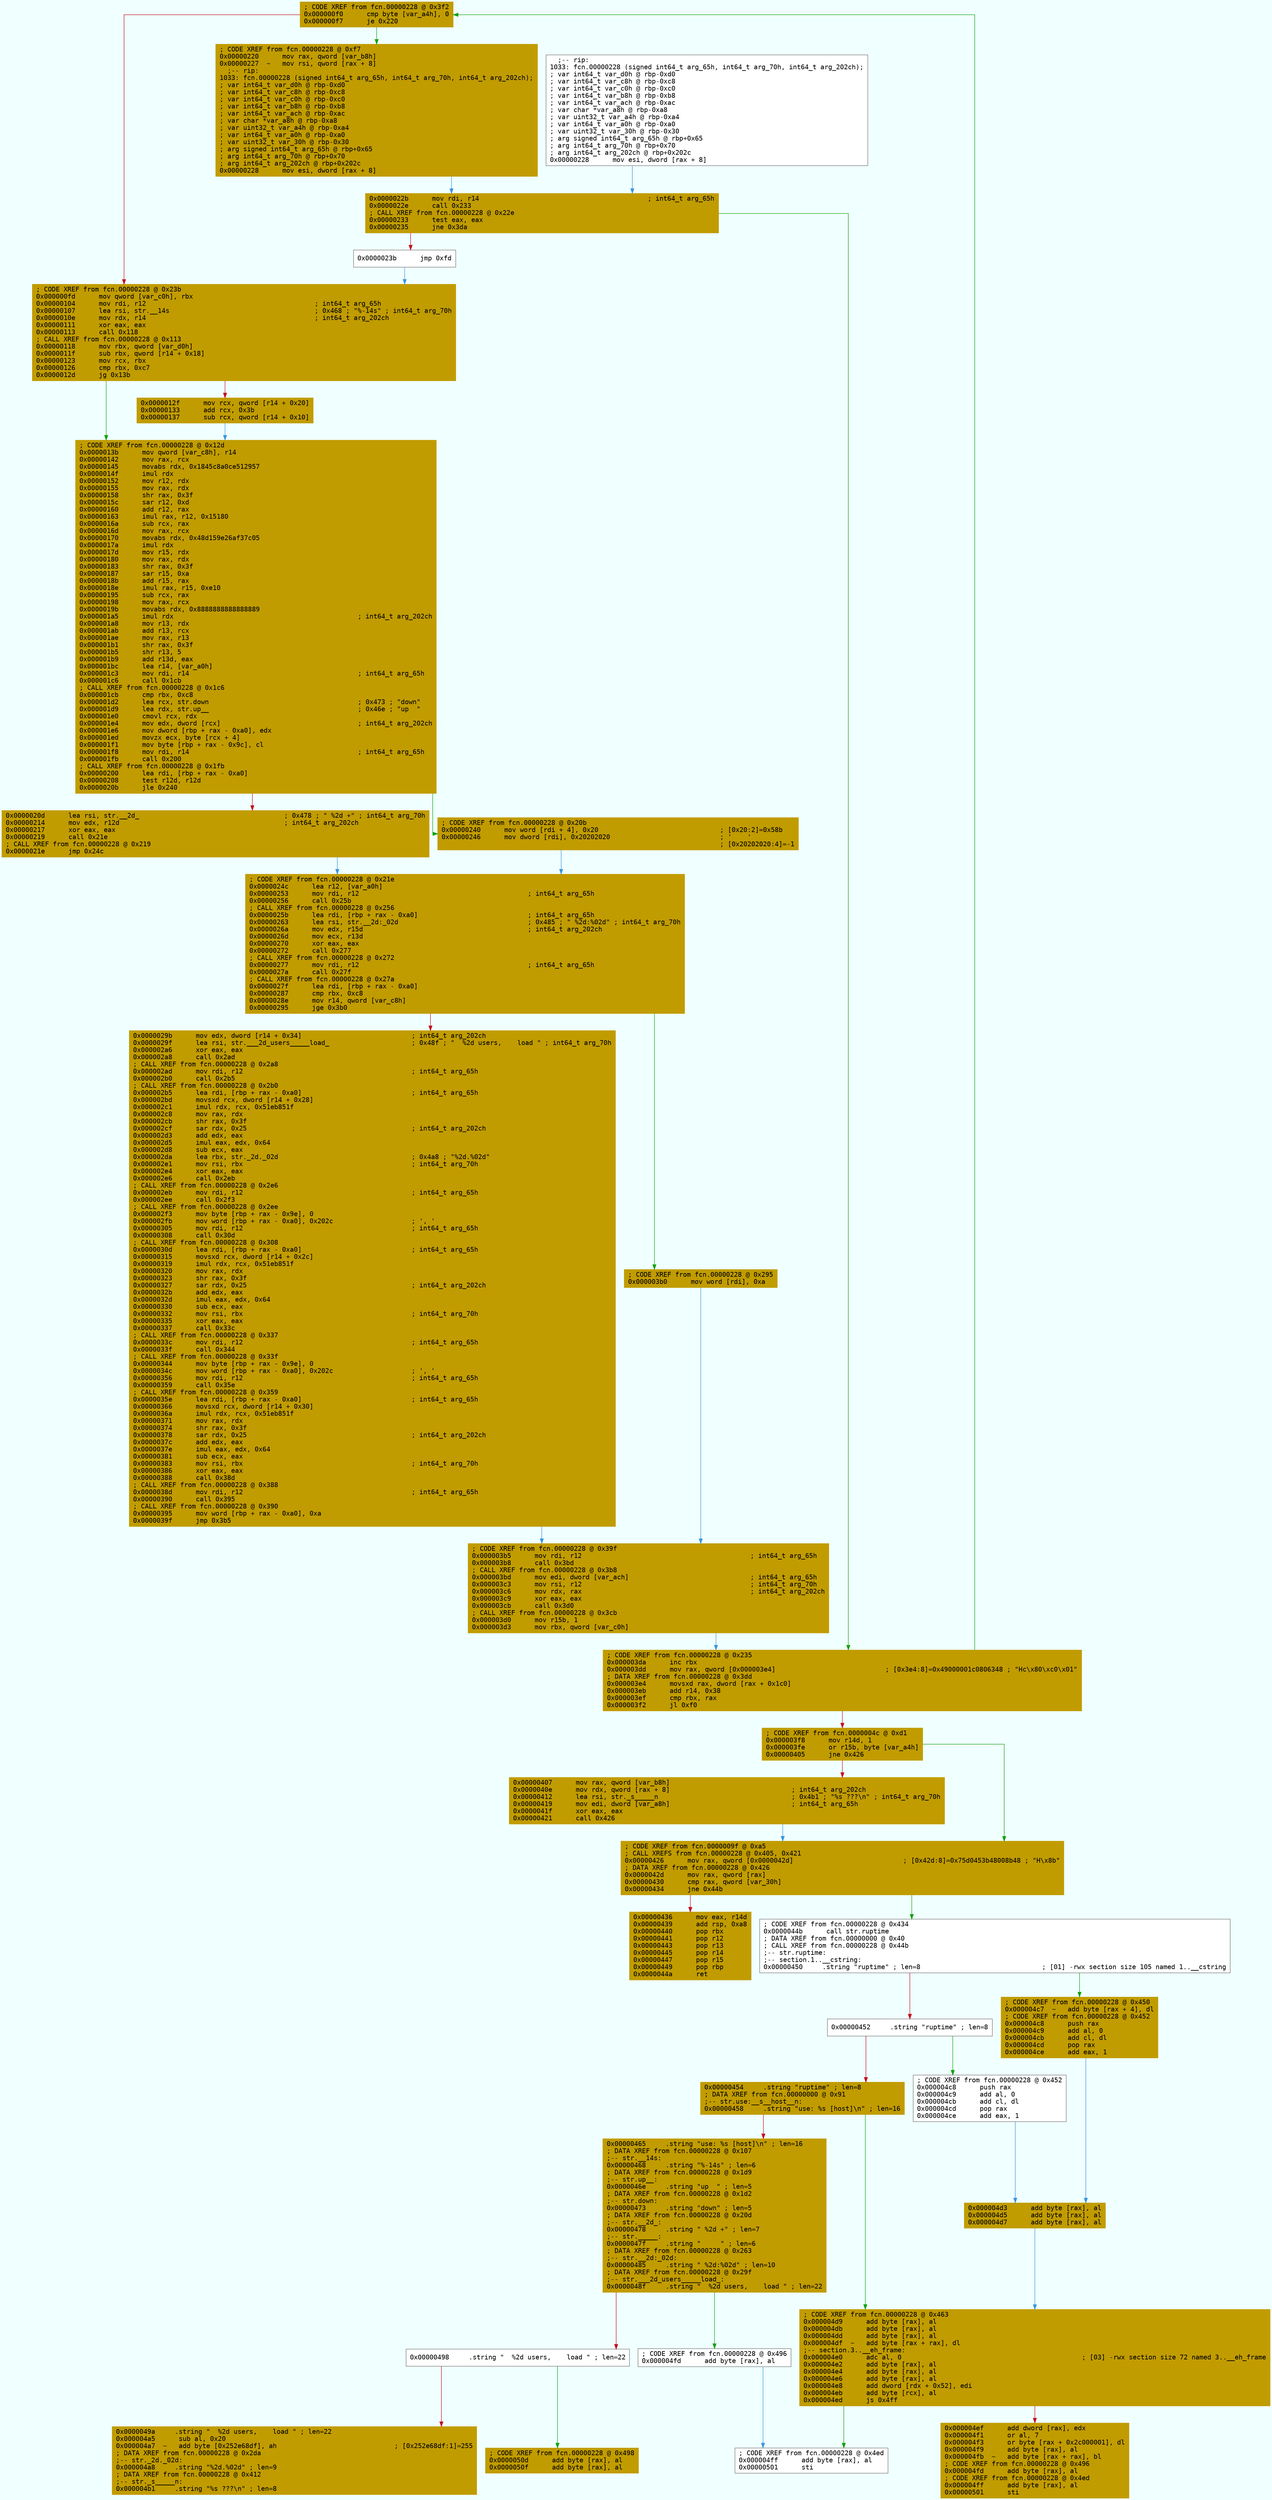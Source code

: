 digraph code {
	graph [bgcolor=azure fontsize=8 fontname="Courier" splines="ortho"];
	node [fillcolor=gray style=filled shape=box];
	edge [arrowhead="normal"];
	"0x000000f0" [URL="fcn.00000228/0x000000f0", fillcolor="#c19c00",color="#c19c00", fontname="Courier",label="; CODE XREF from fcn.00000228 @ 0x3f2\l0x000000f0      cmp byte [var_a4h], 0\l0x000000f7      je 0x220\l"]
	"0x000000fd" [URL="fcn.00000228/0x000000fd", fillcolor="#c19c00",color="#c19c00", fontname="Courier",label="; CODE XREF from fcn.00000228 @ 0x23b\l0x000000fd      mov qword [var_c0h], rbx\l0x00000104      mov rdi, r12                                           ; int64_t arg_65h\l0x00000107      lea rsi, str.__14s                                     ; 0x468 ; \"%-14s\" ; int64_t arg_70h\l0x0000010e      mov rdx, r14                                           ; int64_t arg_202ch\l0x00000111      xor eax, eax\l0x00000113      call 0x118\l; CALL XREF from fcn.00000228 @ 0x113\l0x00000118      mov rbx, qword [var_d0h]\l0x0000011f      sub rbx, qword [r14 + 0x18]\l0x00000123      mov rcx, rbx\l0x00000126      cmp rbx, 0xc7\l0x0000012d      jg 0x13b\l"]
	"0x0000012f" [URL="fcn.00000228/0x0000012f", fillcolor="#c19c00",color="#c19c00", fontname="Courier",label="0x0000012f      mov rcx, qword [r14 + 0x20]\l0x00000133      add rcx, 0x3b\l0x00000137      sub rcx, qword [r14 + 0x10]\l"]
	"0x0000013b" [URL="fcn.00000228/0x0000013b", fillcolor="#c19c00",color="#c19c00", fontname="Courier",label="; CODE XREF from fcn.00000228 @ 0x12d\l0x0000013b      mov qword [var_c8h], r14\l0x00000142      mov rax, rcx\l0x00000145      movabs rdx, 0x1845c8a0ce512957\l0x0000014f      imul rdx\l0x00000152      mov r12, rdx\l0x00000155      mov rax, rdx\l0x00000158      shr rax, 0x3f\l0x0000015c      sar r12, 0xd\l0x00000160      add r12, rax\l0x00000163      imul rax, r12, 0x15180\l0x0000016a      sub rcx, rax\l0x0000016d      mov rax, rcx\l0x00000170      movabs rdx, 0x48d159e26af37c05\l0x0000017a      imul rdx\l0x0000017d      mov r15, rdx\l0x00000180      mov rax, rdx\l0x00000183      shr rax, 0x3f\l0x00000187      sar r15, 0xa\l0x0000018b      add r15, rax\l0x0000018e      imul rax, r15, 0xe10\l0x00000195      sub rcx, rax\l0x00000198      mov rax, rcx\l0x0000019b      movabs rdx, 0x8888888888888889\l0x000001a5      imul rdx                                               ; int64_t arg_202ch\l0x000001a8      mov r13, rdx\l0x000001ab      add r13, rcx\l0x000001ae      mov rax, r13\l0x000001b1      shr rax, 0x3f\l0x000001b5      shr r13, 5\l0x000001b9      add r13d, eax\l0x000001bc      lea r14, [var_a0h]\l0x000001c3      mov rdi, r14                                           ; int64_t arg_65h\l0x000001c6      call 0x1cb\l; CALL XREF from fcn.00000228 @ 0x1c6\l0x000001cb      cmp rbx, 0xc8\l0x000001d2      lea rcx, str.down                                      ; 0x473 ; \"down\"\l0x000001d9      lea rdx, str.up__                                      ; 0x46e ; \"up  \"\l0x000001e0      cmovl rcx, rdx\l0x000001e4      mov edx, dword [rcx]                                   ; int64_t arg_202ch\l0x000001e6      mov dword [rbp + rax - 0xa0], edx\l0x000001ed      movzx ecx, byte [rcx + 4]\l0x000001f1      mov byte [rbp + rax - 0x9c], cl\l0x000001f8      mov rdi, r14                                           ; int64_t arg_65h\l0x000001fb      call 0x200\l; CALL XREF from fcn.00000228 @ 0x1fb\l0x00000200      lea rdi, [rbp + rax - 0xa0]\l0x00000208      test r12d, r12d\l0x0000020b      jle 0x240\l"]
	"0x0000020d" [URL="fcn.00000228/0x0000020d", fillcolor="#c19c00",color="#c19c00", fontname="Courier",label="0x0000020d      lea rsi, str.__2d_                                     ; 0x478 ; \" %2d +\" ; int64_t arg_70h\l0x00000214      mov edx, r12d                                          ; int64_t arg_202ch\l0x00000217      xor eax, eax\l0x00000219      call 0x21e\l; CALL XREF from fcn.00000228 @ 0x219\l0x0000021e      jmp 0x24c\l"]
	"0x00000220" [URL="fcn.00000228/0x00000220", fillcolor="#c19c00",color="#c19c00", fontname="Courier",label="; CODE XREF from fcn.00000228 @ 0xf7\l0x00000220      mov rax, qword [var_b8h]\l0x00000227  ~   mov rsi, qword [rax + 8]\l  ;-- rip:\l1033: fcn.00000228 (signed int64_t arg_65h, int64_t arg_70h, int64_t arg_202ch);\l; var int64_t var_d0h @ rbp-0xd0\l; var int64_t var_c8h @ rbp-0xc8\l; var int64_t var_c0h @ rbp-0xc0\l; var int64_t var_b8h @ rbp-0xb8\l; var int64_t var_ach @ rbp-0xac\l; var char *var_a8h @ rbp-0xa8\l; var uint32_t var_a4h @ rbp-0xa4\l; var int64_t var_a0h @ rbp-0xa0\l; var uint32_t var_30h @ rbp-0x30\l; arg signed int64_t arg_65h @ rbp+0x65\l; arg int64_t arg_70h @ rbp+0x70\l; arg int64_t arg_202ch @ rbp+0x202c\l0x00000228      mov esi, dword [rax + 8]\l"]
	"0x00000228" [URL="fcn.00000228/0x00000228", fillcolor="white",color="#767676", fontname="Courier",label="  ;-- rip:\l1033: fcn.00000228 (signed int64_t arg_65h, int64_t arg_70h, int64_t arg_202ch);\l; var int64_t var_d0h @ rbp-0xd0\l; var int64_t var_c8h @ rbp-0xc8\l; var int64_t var_c0h @ rbp-0xc0\l; var int64_t var_b8h @ rbp-0xb8\l; var int64_t var_ach @ rbp-0xac\l; var char *var_a8h @ rbp-0xa8\l; var uint32_t var_a4h @ rbp-0xa4\l; var int64_t var_a0h @ rbp-0xa0\l; var uint32_t var_30h @ rbp-0x30\l; arg signed int64_t arg_65h @ rbp+0x65\l; arg int64_t arg_70h @ rbp+0x70\l; arg int64_t arg_202ch @ rbp+0x202c\l0x00000228      mov esi, dword [rax + 8]\l"]
	"0x0000022b" [URL="fcn.00000228/0x0000022b", fillcolor="#c19c00",color="#c19c00", fontname="Courier",label="0x0000022b      mov rdi, r14                                           ; int64_t arg_65h\l0x0000022e      call 0x233\l; CALL XREF from fcn.00000228 @ 0x22e\l0x00000233      test eax, eax\l0x00000235      jne 0x3da\l"]
	"0x0000023b" [URL="fcn.00000228/0x0000023b", fillcolor="white",color="#767676", fontname="Courier",label="0x0000023b      jmp 0xfd\l"]
	"0x00000240" [URL="fcn.00000228/0x00000240", fillcolor="#c19c00",color="#c19c00", fontname="Courier",label="; CODE XREF from fcn.00000228 @ 0x20b\l0x00000240      mov word [rdi + 4], 0x20                               ; [0x20:2]=0x58b\l0x00000246      mov dword [rdi], 0x20202020                            ; '    '\l                                                                       ; [0x20202020:4]=-1\l"]
	"0x0000024c" [URL="fcn.00000228/0x0000024c", fillcolor="#c19c00",color="#c19c00", fontname="Courier",label="; CODE XREF from fcn.00000228 @ 0x21e\l0x0000024c      lea r12, [var_a0h]\l0x00000253      mov rdi, r12                                           ; int64_t arg_65h\l0x00000256      call 0x25b\l; CALL XREF from fcn.00000228 @ 0x256\l0x0000025b      lea rdi, [rbp + rax - 0xa0]                            ; int64_t arg_65h\l0x00000263      lea rsi, str.__2d:_02d                                 ; 0x485 ; \" %2d:%02d\" ; int64_t arg_70h\l0x0000026a      mov edx, r15d                                          ; int64_t arg_202ch\l0x0000026d      mov ecx, r13d\l0x00000270      xor eax, eax\l0x00000272      call 0x277\l; CALL XREF from fcn.00000228 @ 0x272\l0x00000277      mov rdi, r12                                           ; int64_t arg_65h\l0x0000027a      call 0x27f\l; CALL XREF from fcn.00000228 @ 0x27a\l0x0000027f      lea rdi, [rbp + rax - 0xa0]\l0x00000287      cmp rbx, 0xc8\l0x0000028e      mov r14, qword [var_c8h]\l0x00000295      jge 0x3b0\l"]
	"0x0000029b" [URL="fcn.00000228/0x0000029b", fillcolor="#c19c00",color="#c19c00", fontname="Courier",label="0x0000029b      mov edx, dword [r14 + 0x34]                            ; int64_t arg_202ch\l0x0000029f      lea rsi, str.___2d_users_____load_                     ; 0x48f ; \"  %2d users,    load \" ; int64_t arg_70h\l0x000002a6      xor eax, eax\l0x000002a8      call 0x2ad\l; CALL XREF from fcn.00000228 @ 0x2a8\l0x000002ad      mov rdi, r12                                           ; int64_t arg_65h\l0x000002b0      call 0x2b5\l; CALL XREF from fcn.00000228 @ 0x2b0\l0x000002b5      lea rdi, [rbp + rax - 0xa0]                            ; int64_t arg_65h\l0x000002bd      movsxd rcx, dword [r14 + 0x28]\l0x000002c1      imul rdx, rcx, 0x51eb851f\l0x000002c8      mov rax, rdx\l0x000002cb      shr rax, 0x3f\l0x000002cf      sar rdx, 0x25                                          ; int64_t arg_202ch\l0x000002d3      add edx, eax\l0x000002d5      imul eax, edx, 0x64\l0x000002d8      sub ecx, eax\l0x000002da      lea rbx, str._2d._02d                                  ; 0x4a8 ; \"%2d.%02d\"\l0x000002e1      mov rsi, rbx                                           ; int64_t arg_70h\l0x000002e4      xor eax, eax\l0x000002e6      call 0x2eb\l; CALL XREF from fcn.00000228 @ 0x2e6\l0x000002eb      mov rdi, r12                                           ; int64_t arg_65h\l0x000002ee      call 0x2f3\l; CALL XREF from fcn.00000228 @ 0x2ee\l0x000002f3      mov byte [rbp + rax - 0x9e], 0\l0x000002fb      mov word [rbp + rax - 0xa0], 0x202c                    ; ', '\l0x00000305      mov rdi, r12                                           ; int64_t arg_65h\l0x00000308      call 0x30d\l; CALL XREF from fcn.00000228 @ 0x308\l0x0000030d      lea rdi, [rbp + rax - 0xa0]                            ; int64_t arg_65h\l0x00000315      movsxd rcx, dword [r14 + 0x2c]\l0x00000319      imul rdx, rcx, 0x51eb851f\l0x00000320      mov rax, rdx\l0x00000323      shr rax, 0x3f\l0x00000327      sar rdx, 0x25                                          ; int64_t arg_202ch\l0x0000032b      add edx, eax\l0x0000032d      imul eax, edx, 0x64\l0x00000330      sub ecx, eax\l0x00000332      mov rsi, rbx                                           ; int64_t arg_70h\l0x00000335      xor eax, eax\l0x00000337      call 0x33c\l; CALL XREF from fcn.00000228 @ 0x337\l0x0000033c      mov rdi, r12                                           ; int64_t arg_65h\l0x0000033f      call 0x344\l; CALL XREF from fcn.00000228 @ 0x33f\l0x00000344      mov byte [rbp + rax - 0x9e], 0\l0x0000034c      mov word [rbp + rax - 0xa0], 0x202c                    ; ', '\l0x00000356      mov rdi, r12                                           ; int64_t arg_65h\l0x00000359      call 0x35e\l; CALL XREF from fcn.00000228 @ 0x359\l0x0000035e      lea rdi, [rbp + rax - 0xa0]                            ; int64_t arg_65h\l0x00000366      movsxd rcx, dword [r14 + 0x30]\l0x0000036a      imul rdx, rcx, 0x51eb851f\l0x00000371      mov rax, rdx\l0x00000374      shr rax, 0x3f\l0x00000378      sar rdx, 0x25                                          ; int64_t arg_202ch\l0x0000037c      add edx, eax\l0x0000037e      imul eax, edx, 0x64\l0x00000381      sub ecx, eax\l0x00000383      mov rsi, rbx                                           ; int64_t arg_70h\l0x00000386      xor eax, eax\l0x00000388      call 0x38d\l; CALL XREF from fcn.00000228 @ 0x388\l0x0000038d      mov rdi, r12                                           ; int64_t arg_65h\l0x00000390      call 0x395\l; CALL XREF from fcn.00000228 @ 0x390\l0x00000395      mov word [rbp + rax - 0xa0], 0xa\l0x0000039f      jmp 0x3b5\l"]
	"0x000003b0" [URL="fcn.00000228/0x000003b0", fillcolor="#c19c00",color="#c19c00", fontname="Courier",label="; CODE XREF from fcn.00000228 @ 0x295\l0x000003b0      mov word [rdi], 0xa\l"]
	"0x000003b5" [URL="fcn.00000228/0x000003b5", fillcolor="#c19c00",color="#c19c00", fontname="Courier",label="; CODE XREF from fcn.00000228 @ 0x39f\l0x000003b5      mov rdi, r12                                           ; int64_t arg_65h\l0x000003b8      call 0x3bd\l; CALL XREF from fcn.00000228 @ 0x3b8\l0x000003bd      mov edi, dword [var_ach]                               ; int64_t arg_65h\l0x000003c3      mov rsi, r12                                           ; int64_t arg_70h\l0x000003c6      mov rdx, rax                                           ; int64_t arg_202ch\l0x000003c9      xor eax, eax\l0x000003cb      call 0x3d0\l; CALL XREF from fcn.00000228 @ 0x3cb\l0x000003d0      mov r15b, 1\l0x000003d3      mov rbx, qword [var_c0h]\l"]
	"0x000003da" [URL="fcn.00000228/0x000003da", fillcolor="#c19c00",color="#c19c00", fontname="Courier",label="; CODE XREF from fcn.00000228 @ 0x235\l0x000003da      inc rbx\l0x000003dd      mov rax, qword [0x000003e4]                            ; [0x3e4:8]=0x49000001c0806348 ; \"Hc\\x80\\xc0\\x01\"\l; DATA XREF from fcn.00000228 @ 0x3dd\l0x000003e4      movsxd rax, dword [rax + 0x1c0]\l0x000003eb      add r14, 0x38\l0x000003ef      cmp rbx, rax\l0x000003f2      jl 0xf0\l"]
	"0x000003f8" [URL="fcn.00000228/0x000003f8", fillcolor="#c19c00",color="#c19c00", fontname="Courier",label="; CODE XREF from fcn.0000004c @ 0xd1\l0x000003f8      mov r14d, 1\l0x000003fe      or r15b, byte [var_a4h]\l0x00000405      jne 0x426\l"]
	"0x00000407" [URL="fcn.00000228/0x00000407", fillcolor="#c19c00",color="#c19c00", fontname="Courier",label="0x00000407      mov rax, qword [var_b8h]\l0x0000040e      mov rdx, qword [rax + 8]                               ; int64_t arg_202ch\l0x00000412      lea rsi, str._s_____n                                  ; 0x4b1 ; \"%s ???\\n\" ; int64_t arg_70h\l0x00000419      mov edi, dword [var_a8h]                               ; int64_t arg_65h\l0x0000041f      xor eax, eax\l0x00000421      call 0x426\l"]
	"0x00000426" [URL="fcn.00000228/0x00000426", fillcolor="#c19c00",color="#c19c00", fontname="Courier",label="; CODE XREF from fcn.0000009f @ 0xa5\l; CALL XREFS from fcn.00000228 @ 0x405, 0x421\l0x00000426      mov rax, qword [0x0000042d]                            ; [0x42d:8]=0x75d0453b48008b48 ; \"H\\x8b\"\l; DATA XREF from fcn.00000228 @ 0x426\l0x0000042d      mov rax, qword [rax]\l0x00000430      cmp rax, qword [var_30h]\l0x00000434      jne 0x44b\l"]
	"0x00000436" [URL="fcn.00000228/0x00000436", fillcolor="#c19c00",color="#c19c00", fontname="Courier",label="0x00000436      mov eax, r14d\l0x00000439      add rsp, 0xa8\l0x00000440      pop rbx\l0x00000441      pop r12\l0x00000443      pop r13\l0x00000445      pop r14\l0x00000447      pop r15\l0x00000449      pop rbp\l0x0000044a      ret\l"]
	"0x0000044b" [URL="fcn.00000228/0x0000044b", fillcolor="white",color="#767676", fontname="Courier",label="; CODE XREF from fcn.00000228 @ 0x434\l0x0000044b      call str.ruptime\l; DATA XREF from fcn.00000000 @ 0x40\l; CALL XREF from fcn.00000228 @ 0x44b\l;-- str.ruptime:\l;-- section.1..__cstring:\l0x00000450     .string \"ruptime\" ; len=8                               ; [01] -rwx section size 105 named 1..__cstring\l"]
	"0x00000452" [URL="fcn.00000228/0x00000452", fillcolor="white",color="#767676", fontname="Courier",label="0x00000452     .string \"ruptime\" ; len=8\l"]
	"0x00000454" [URL="fcn.00000228/0x00000454", fillcolor="#c19c00",color="#c19c00", fontname="Courier",label="0x00000454     .string \"ruptime\" ; len=8\l; DATA XREF from fcn.00000000 @ 0x91\l;-- str.use:__s__host__n:\l0x00000458     .string \"use: %s [host]\\n\" ; len=16\l"]
	"0x00000465" [URL="fcn.00000228/0x00000465", fillcolor="#c19c00",color="#c19c00", fontname="Courier",label="0x00000465     .string \"use: %s [host]\\n\" ; len=16\l; DATA XREF from fcn.00000228 @ 0x107\l;-- str.__14s:\l0x00000468     .string \"%-14s\" ; len=6\l; DATA XREF from fcn.00000228 @ 0x1d9\l;-- str.up__:\l0x0000046e     .string \"up  \" ; len=5\l; DATA XREF from fcn.00000228 @ 0x1d2\l;-- str.down:\l0x00000473     .string \"down\" ; len=5\l; DATA XREF from fcn.00000228 @ 0x20d\l;-- str.__2d_:\l0x00000478     .string \" %2d +\" ; len=7\l;-- str._____:\l0x0000047f     .string \"     \" ; len=6\l; DATA XREF from fcn.00000228 @ 0x263\l;-- str.__2d:_02d:\l0x00000485     .string \" %2d:%02d\" ; len=10\l; DATA XREF from fcn.00000228 @ 0x29f\l;-- str.___2d_users_____load_:\l0x0000048f     .string \"  %2d users,    load \" ; len=22\l"]
	"0x00000498" [URL="fcn.00000228/0x00000498", fillcolor="white",color="#767676", fontname="Courier",label="0x00000498     .string \"  %2d users,    load \" ; len=22\l"]
	"0x0000049a" [URL="fcn.00000228/0x0000049a", fillcolor="#c19c00",color="#c19c00", fontname="Courier",label="0x0000049a     .string \"  %2d users,    load \" ; len=22\l0x000004a5      sub al, 0x20\l0x000004a7  ~   add byte [0x252e68df], ah                              ; [0x252e68df:1]=255\l; DATA XREF from fcn.00000228 @ 0x2da\l;-- str._2d._02d:\l0x000004a8     .string \"%2d.%02d\" ; len=9\l; DATA XREF from fcn.00000228 @ 0x412\l;-- str._s_____n:\l0x000004b1     .string \"%s ???\\n\" ; len=8\l"]
	"0x000004c7" [URL="fcn.00000228/0x000004c7", fillcolor="#c19c00",color="#c19c00", fontname="Courier",label="; CODE XREF from fcn.00000228 @ 0x450\l0x000004c7  ~   add byte [rax + 4], dl\l; CODE XREF from fcn.00000228 @ 0x452\l0x000004c8      push rax\l0x000004c9      add al, 0\l0x000004cb      add cl, dl\l0x000004cd      pop rax\l0x000004ce      add eax, 1\l"]
	"0x000004c8" [URL="fcn.00000228/0x000004c8", fillcolor="white",color="#767676", fontname="Courier",label="; CODE XREF from fcn.00000228 @ 0x452\l0x000004c8      push rax\l0x000004c9      add al, 0\l0x000004cb      add cl, dl\l0x000004cd      pop rax\l0x000004ce      add eax, 1\l"]
	"0x000004d3" [URL="fcn.00000228/0x000004d3", fillcolor="#c19c00",color="#c19c00", fontname="Courier",label="0x000004d3      add byte [rax], al\l0x000004d5      add byte [rax], al\l0x000004d7      add byte [rax], al\l"]
	"0x000004d9" [URL="fcn.00000228/0x000004d9", fillcolor="#c19c00",color="#c19c00", fontname="Courier",label="; CODE XREF from fcn.00000228 @ 0x463\l0x000004d9      add byte [rax], al\l0x000004db      add byte [rax], al\l0x000004dd      add byte [rax], al\l0x000004df  ~   add byte [rax + rax], dl\l;-- section.3..__eh_frame:\l0x000004e0      adc al, 0                                              ; [03] -rwx section size 72 named 3..__eh_frame\l0x000004e2      add byte [rax], al\l0x000004e4      add byte [rax], al\l0x000004e6      add byte [rax], al\l0x000004e8      add dword [rdx + 0x52], edi\l0x000004eb      add byte [rcx], al\l0x000004ed      js 0x4ff\l"]
	"0x000004ef" [URL="fcn.00000228/0x000004ef", fillcolor="#c19c00",color="#c19c00", fontname="Courier",label="0x000004ef      add dword [rax], edx\l0x000004f1      or al, 7\l0x000004f3      or byte [rax + 0x2c000001], dl\l0x000004f9      add byte [rax], al\l0x000004fb  ~   add byte [rax + rax], bl\l; CODE XREF from fcn.00000228 @ 0x496\l0x000004fd      add byte [rax], al\l; CODE XREF from fcn.00000228 @ 0x4ed\l0x000004ff      add byte [rax], al\l0x00000501      sti\l"]
	"0x000004fd" [URL="fcn.00000228/0x000004fd", fillcolor="white",color="#767676", fontname="Courier",label="; CODE XREF from fcn.00000228 @ 0x496\l0x000004fd      add byte [rax], al\l"]
	"0x000004ff" [URL="fcn.00000228/0x000004ff", fillcolor="white",color="#767676", fontname="Courier",label="; CODE XREF from fcn.00000228 @ 0x4ed\l0x000004ff      add byte [rax], al\l0x00000501      sti\l"]
	"0x0000050d" [URL="fcn.00000228/0x0000050d", fillcolor="#c19c00",color="#c19c00", fontname="Courier",label="; CODE XREF from fcn.00000228 @ 0x498\l0x0000050d      add byte [rax], al\l0x0000050f      add byte [rax], al\l"]
        "0x000000f0" -> "0x00000220" [color="#13a10e"];
        "0x000000f0" -> "0x000000fd" [color="#c50f1f"];
        "0x000000fd" -> "0x0000013b" [color="#13a10e"];
        "0x000000fd" -> "0x0000012f" [color="#c50f1f"];
        "0x0000012f" -> "0x0000013b" [color="#3a96dd"];
        "0x0000013b" -> "0x00000240" [color="#13a10e"];
        "0x0000013b" -> "0x0000020d" [color="#c50f1f"];
        "0x0000020d" -> "0x0000024c" [color="#3a96dd"];
        "0x00000220" -> "0x0000022b" [color="#3a96dd"];
        "0x00000228" -> "0x0000022b" [color="#3a96dd"];
        "0x0000022b" -> "0x000003da" [color="#13a10e"];
        "0x0000022b" -> "0x0000023b" [color="#c50f1f"];
        "0x0000023b" -> "0x000000fd" [color="#3a96dd"];
        "0x00000240" -> "0x0000024c" [color="#3a96dd"];
        "0x0000024c" -> "0x000003b0" [color="#13a10e"];
        "0x0000024c" -> "0x0000029b" [color="#c50f1f"];
        "0x0000029b" -> "0x000003b5" [color="#3a96dd"];
        "0x000003b0" -> "0x000003b5" [color="#3a96dd"];
        "0x000003b5" -> "0x000003da" [color="#3a96dd"];
        "0x000003da" -> "0x000000f0" [color="#13a10e"];
        "0x000003da" -> "0x000003f8" [color="#c50f1f"];
        "0x000003f8" -> "0x00000426" [color="#13a10e"];
        "0x000003f8" -> "0x00000407" [color="#c50f1f"];
        "0x00000407" -> "0x00000426" [color="#3a96dd"];
        "0x00000426" -> "0x0000044b" [color="#13a10e"];
        "0x00000426" -> "0x00000436" [color="#c50f1f"];
        "0x0000044b" -> "0x000004c7" [color="#13a10e"];
        "0x0000044b" -> "0x00000452" [color="#c50f1f"];
        "0x00000452" -> "0x000004c8" [color="#13a10e"];
        "0x00000452" -> "0x00000454" [color="#c50f1f"];
        "0x00000454" -> "0x000004d9" [color="#13a10e"];
        "0x00000454" -> "0x00000465" [color="#c50f1f"];
        "0x00000465" -> "0x000004fd" [color="#13a10e"];
        "0x00000465" -> "0x00000498" [color="#c50f1f"];
        "0x00000498" -> "0x0000050d" [color="#13a10e"];
        "0x00000498" -> "0x0000049a" [color="#c50f1f"];
        "0x000004c7" -> "0x000004d3" [color="#3a96dd"];
        "0x000004c8" -> "0x000004d3" [color="#3a96dd"];
        "0x000004d3" -> "0x000004d9" [color="#3a96dd"];
        "0x000004d9" -> "0x000004ff" [color="#13a10e"];
        "0x000004d9" -> "0x000004ef" [color="#c50f1f"];
        "0x000004fd" -> "0x000004ff" [color="#3a96dd"];
}
